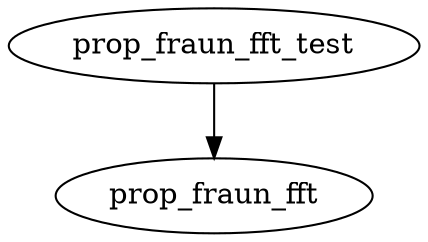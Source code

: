 /* Created by mdot for Matlab */
digraph m2html {
  prop_fraun_fft_test -> prop_fraun_fft;

  prop_fraun_fft [URL="prop_fraun_fft.html"];
  prop_fraun_fft_test [URL="prop_fraun_fft_test.html"];
}